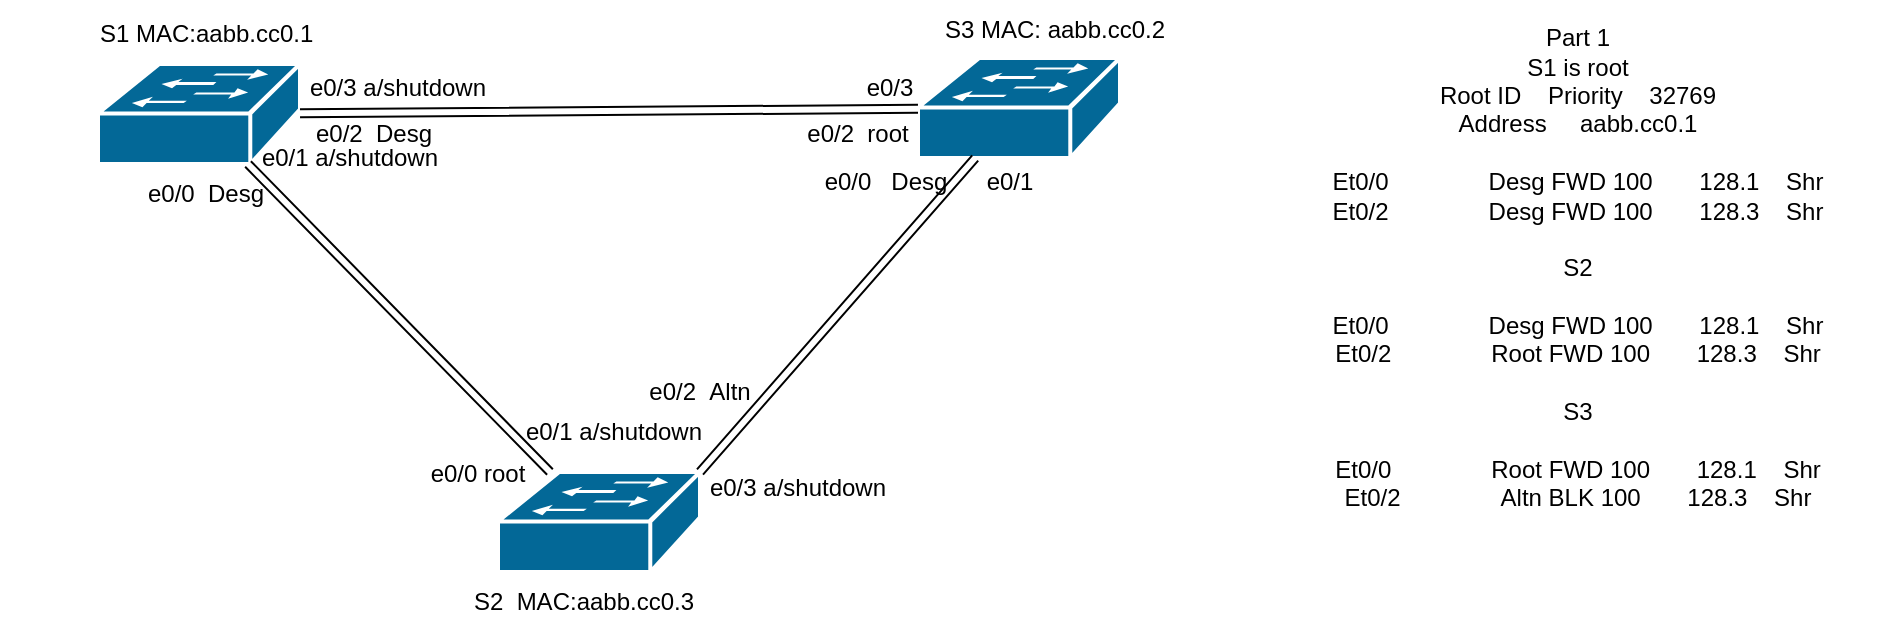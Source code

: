 <mxfile version="24.8.6">
  <diagram name="Page-1" id="c37626ed-c26b-45fb-9056-f9ebc6bb27b6">
    <mxGraphModel dx="1120" dy="479" grid="1" gridSize="10" guides="1" tooltips="1" connect="1" arrows="1" fold="1" page="1" pageScale="1" pageWidth="1100" pageHeight="850" background="none" math="0" shadow="0">
      <root>
        <mxCell id="0" />
        <mxCell id="1" parent="0" />
        <mxCell id="9AFmzdEa3dv1COguM4qp-1" value="" style="shape=mxgraph.cisco.switches.workgroup_switch;sketch=0;html=1;pointerEvents=1;dashed=0;fillColor=#036897;strokeColor=#ffffff;strokeWidth=2;verticalLabelPosition=bottom;verticalAlign=top;align=center;outlineConnect=0;" parent="1" vertex="1">
          <mxGeometry x="170" y="103" width="101" height="50" as="geometry" />
        </mxCell>
        <mxCell id="9AFmzdEa3dv1COguM4qp-2" value="" style="shape=mxgraph.cisco.switches.workgroup_switch;sketch=0;html=1;pointerEvents=1;dashed=0;fillColor=#036897;strokeColor=#ffffff;strokeWidth=2;verticalLabelPosition=bottom;verticalAlign=top;align=center;outlineConnect=0;" parent="1" vertex="1">
          <mxGeometry x="580" y="100" width="101" height="50" as="geometry" />
        </mxCell>
        <mxCell id="9AFmzdEa3dv1COguM4qp-3" value="" style="shape=mxgraph.cisco.switches.workgroup_switch;sketch=0;html=1;pointerEvents=1;dashed=0;fillColor=#036897;strokeColor=#ffffff;strokeWidth=2;verticalLabelPosition=bottom;verticalAlign=top;align=center;outlineConnect=0;" parent="1" vertex="1">
          <mxGeometry x="370" y="307" width="101" height="50" as="geometry" />
        </mxCell>
        <mxCell id="9AFmzdEa3dv1COguM4qp-7" value="" style="orthogonalLoop=1;jettySize=auto;html=1;rounded=0;exitX=1;exitY=0;exitDx=0;exitDy=0;exitPerimeter=0;shape=link;" parent="1" source="9AFmzdEa3dv1COguM4qp-3" target="9AFmzdEa3dv1COguM4qp-2" edge="1">
          <mxGeometry width="80" relative="1" as="geometry">
            <mxPoint x="520" y="150" as="sourcePoint" />
            <mxPoint x="600" y="150" as="targetPoint" />
          </mxGeometry>
        </mxCell>
        <mxCell id="9AFmzdEa3dv1COguM4qp-8" value="" style="orthogonalLoop=1;jettySize=auto;html=1;rounded=0;shape=link;" parent="1" source="9AFmzdEa3dv1COguM4qp-3" target="9AFmzdEa3dv1COguM4qp-1" edge="1">
          <mxGeometry width="80" relative="1" as="geometry">
            <mxPoint x="441" y="330" as="sourcePoint" />
            <mxPoint x="615" y="160" as="targetPoint" />
          </mxGeometry>
        </mxCell>
        <mxCell id="9AFmzdEa3dv1COguM4qp-9" value="" style="orthogonalLoop=1;jettySize=auto;html=1;rounded=0;shape=link;" parent="1" source="9AFmzdEa3dv1COguM4qp-2" target="9AFmzdEa3dv1COguM4qp-1" edge="1">
          <mxGeometry width="80" relative="1" as="geometry">
            <mxPoint x="431" y="220" as="sourcePoint" />
            <mxPoint x="310" y="60" as="targetPoint" />
          </mxGeometry>
        </mxCell>
        <mxCell id="9AFmzdEa3dv1COguM4qp-10" value="S1 MAC:aabb.cc0.1&amp;nbsp;" style="text;strokeColor=none;align=center;fillColor=none;html=1;verticalAlign=middle;whiteSpace=wrap;rounded=0;" parent="1" vertex="1">
          <mxGeometry x="121" y="73" width="210" height="30" as="geometry" />
        </mxCell>
        <mxCell id="9AFmzdEa3dv1COguM4qp-11" value="S3 MAC: aabb.cc0.2" style="text;strokeColor=none;align=center;fillColor=none;html=1;verticalAlign=middle;whiteSpace=wrap;rounded=0;" parent="1" vertex="1">
          <mxGeometry x="568" y="71" width="161" height="30" as="geometry" />
        </mxCell>
        <mxCell id="9AFmzdEa3dv1COguM4qp-12" value="S2&amp;nbsp; MAC:aabb.cc0.3" style="text;strokeColor=none;align=center;fillColor=none;html=1;verticalAlign=middle;whiteSpace=wrap;rounded=0;" parent="1" vertex="1">
          <mxGeometry x="328" y="357" width="170" height="30" as="geometry" />
        </mxCell>
        <mxCell id="9AFmzdEa3dv1COguM4qp-13" value="e0/3 a/shutdown" style="text;strokeColor=none;align=center;fillColor=none;html=1;verticalAlign=middle;whiteSpace=wrap;rounded=0;" parent="1" vertex="1">
          <mxGeometry x="260" y="100" width="120" height="30" as="geometry" />
        </mxCell>
        <mxCell id="9AFmzdEa3dv1COguM4qp-14" value="e0/3" style="text;strokeColor=none;align=center;fillColor=none;html=1;verticalAlign=middle;whiteSpace=wrap;rounded=0;" parent="1" vertex="1">
          <mxGeometry x="536" y="100" width="60" height="30" as="geometry" />
        </mxCell>
        <mxCell id="9AFmzdEa3dv1COguM4qp-15" value="e0/3 a/shutdown" style="text;strokeColor=none;align=center;fillColor=none;html=1;verticalAlign=middle;whiteSpace=wrap;rounded=0;" parent="1" vertex="1">
          <mxGeometry x="460" y="300" width="120" height="30" as="geometry" />
        </mxCell>
        <mxCell id="9AFmzdEa3dv1COguM4qp-16" value="e0/0&amp;nbsp;&amp;nbsp;Desg" style="text;strokeColor=none;align=center;fillColor=none;html=1;verticalAlign=middle;whiteSpace=wrap;rounded=0;" parent="1" vertex="1">
          <mxGeometry x="194" y="153" width="60" height="30" as="geometry" />
        </mxCell>
        <mxCell id="9AFmzdEa3dv1COguM4qp-17" value="e0/0&amp;nbsp;&amp;nbsp;&amp;nbsp;Desg" style="text;strokeColor=none;align=center;fillColor=none;html=1;verticalAlign=middle;whiteSpace=wrap;rounded=0;" parent="1" vertex="1">
          <mxGeometry x="534" y="147" width="60" height="30" as="geometry" />
        </mxCell>
        <mxCell id="9AFmzdEa3dv1COguM4qp-18" value="e0/0&amp;nbsp;root" style="text;strokeColor=none;align=center;fillColor=none;html=1;verticalAlign=middle;whiteSpace=wrap;rounded=0;" parent="1" vertex="1">
          <mxGeometry x="330" y="293" width="60" height="30" as="geometry" />
        </mxCell>
        <mxCell id="9AFmzdEa3dv1COguM4qp-19" value="e0/1 a/shutdown" style="text;strokeColor=none;align=center;fillColor=none;html=1;verticalAlign=middle;whiteSpace=wrap;rounded=0;" parent="1" vertex="1">
          <mxGeometry x="232" y="135" width="128" height="30" as="geometry" />
        </mxCell>
        <mxCell id="9AFmzdEa3dv1COguM4qp-20" value="e0/1" style="text;strokeColor=none;align=center;fillColor=none;html=1;verticalAlign=middle;whiteSpace=wrap;rounded=0;" parent="1" vertex="1">
          <mxGeometry x="596" y="147" width="60" height="30" as="geometry" />
        </mxCell>
        <mxCell id="9AFmzdEa3dv1COguM4qp-21" value="e0/1 a/shutdown" style="text;strokeColor=none;align=center;fillColor=none;html=1;verticalAlign=middle;whiteSpace=wrap;rounded=0;" parent="1" vertex="1">
          <mxGeometry x="378" y="272" width="100" height="30" as="geometry" />
        </mxCell>
        <mxCell id="9AFmzdEa3dv1COguM4qp-22" value="e0/2&amp;nbsp;&amp;nbsp;Altn" style="text;strokeColor=none;align=center;fillColor=none;html=1;verticalAlign=middle;whiteSpace=wrap;rounded=0;" parent="1" vertex="1">
          <mxGeometry x="441" y="252" width="60" height="30" as="geometry" />
        </mxCell>
        <mxCell id="9AFmzdEa3dv1COguM4qp-23" value="e0/2&amp;nbsp;&amp;nbsp;Desg" style="text;strokeColor=none;align=center;fillColor=none;html=1;verticalAlign=middle;whiteSpace=wrap;rounded=0;" parent="1" vertex="1">
          <mxGeometry x="278" y="123" width="60" height="30" as="geometry" />
        </mxCell>
        <mxCell id="9AFmzdEa3dv1COguM4qp-24" value="e0/2&amp;nbsp;&amp;nbsp;root" style="text;strokeColor=none;align=center;fillColor=none;html=1;verticalAlign=middle;whiteSpace=wrap;rounded=0;" parent="1" vertex="1">
          <mxGeometry x="520" y="123" width="60" height="30" as="geometry" />
        </mxCell>
        <mxCell id="SqgIeFdHdZ6kIC64qtme-1" value="Part 1&lt;div&gt;&lt;div&gt;S1 is root&lt;/div&gt;&lt;div&gt;Root ID&amp;nbsp; &amp;nbsp; Priority&amp;nbsp; &amp;nbsp; 32769&lt;/div&gt;&lt;div&gt;Address&amp;nbsp; &amp;nbsp; &amp;nbsp;aabb.cc0.1&lt;/div&gt;&lt;div&gt;&lt;br&gt;&lt;/div&gt;&lt;div&gt;Et0/0&amp;nbsp; &amp;nbsp; &amp;nbsp; &amp;nbsp; &amp;nbsp; &amp;nbsp; &amp;nbsp; &amp;nbsp;Desg FWD 100&amp;nbsp; &amp;nbsp; &amp;nbsp; &amp;nbsp;128.1&amp;nbsp; &amp;nbsp; Shr&lt;/div&gt;&lt;div&gt;Et0/2&amp;nbsp; &amp;nbsp; &amp;nbsp; &amp;nbsp; &amp;nbsp; &amp;nbsp; &amp;nbsp; &amp;nbsp;Desg FWD 100&amp;nbsp; &amp;nbsp; &amp;nbsp; &amp;nbsp;128.3&amp;nbsp; &amp;nbsp; Shr&lt;/div&gt;&lt;div&gt;&lt;br&gt;&lt;/div&gt;&lt;div&gt;S2&lt;/div&gt;&lt;div&gt;&lt;br&gt;&lt;/div&gt;&lt;div&gt;Et0/0&amp;nbsp; &amp;nbsp; &amp;nbsp; &amp;nbsp; &amp;nbsp; &amp;nbsp; &amp;nbsp; &amp;nbsp;Desg FWD 100&amp;nbsp; &amp;nbsp; &amp;nbsp; &amp;nbsp;128.1&amp;nbsp; &amp;nbsp; Shr&lt;/div&gt;&lt;div&gt;Et0/2&amp;nbsp; &amp;nbsp; &amp;nbsp; &amp;nbsp; &amp;nbsp; &amp;nbsp; &amp;nbsp; &amp;nbsp;Root FWD 100&amp;nbsp; &amp;nbsp; &amp;nbsp; &amp;nbsp;128.3&amp;nbsp; &amp;nbsp; Shr&lt;/div&gt;&lt;div&gt;&lt;br&gt;&lt;/div&gt;&lt;div&gt;S3&lt;/div&gt;&lt;div&gt;&lt;br&gt;&lt;/div&gt;&lt;div&gt;Et0/0&amp;nbsp; &amp;nbsp; &amp;nbsp; &amp;nbsp; &amp;nbsp; &amp;nbsp; &amp;nbsp; &amp;nbsp;Root FWD 100&amp;nbsp; &amp;nbsp; &amp;nbsp; &amp;nbsp;128.1&amp;nbsp; &amp;nbsp; Shr&lt;/div&gt;&lt;div&gt;Et0/2&amp;nbsp; &amp;nbsp; &amp;nbsp; &amp;nbsp; &amp;nbsp; &amp;nbsp; &amp;nbsp; &amp;nbsp;Altn BLK 100&amp;nbsp; &amp;nbsp; &amp;nbsp; &amp;nbsp;128.3&amp;nbsp; &amp;nbsp; Shr&lt;/div&gt;&lt;/div&gt;" style="text;strokeColor=none;align=center;fillColor=none;html=1;verticalAlign=middle;whiteSpace=wrap;rounded=0;" vertex="1" parent="1">
          <mxGeometry x="750" y="190" width="320" height="30" as="geometry" />
        </mxCell>
      </root>
    </mxGraphModel>
  </diagram>
</mxfile>
